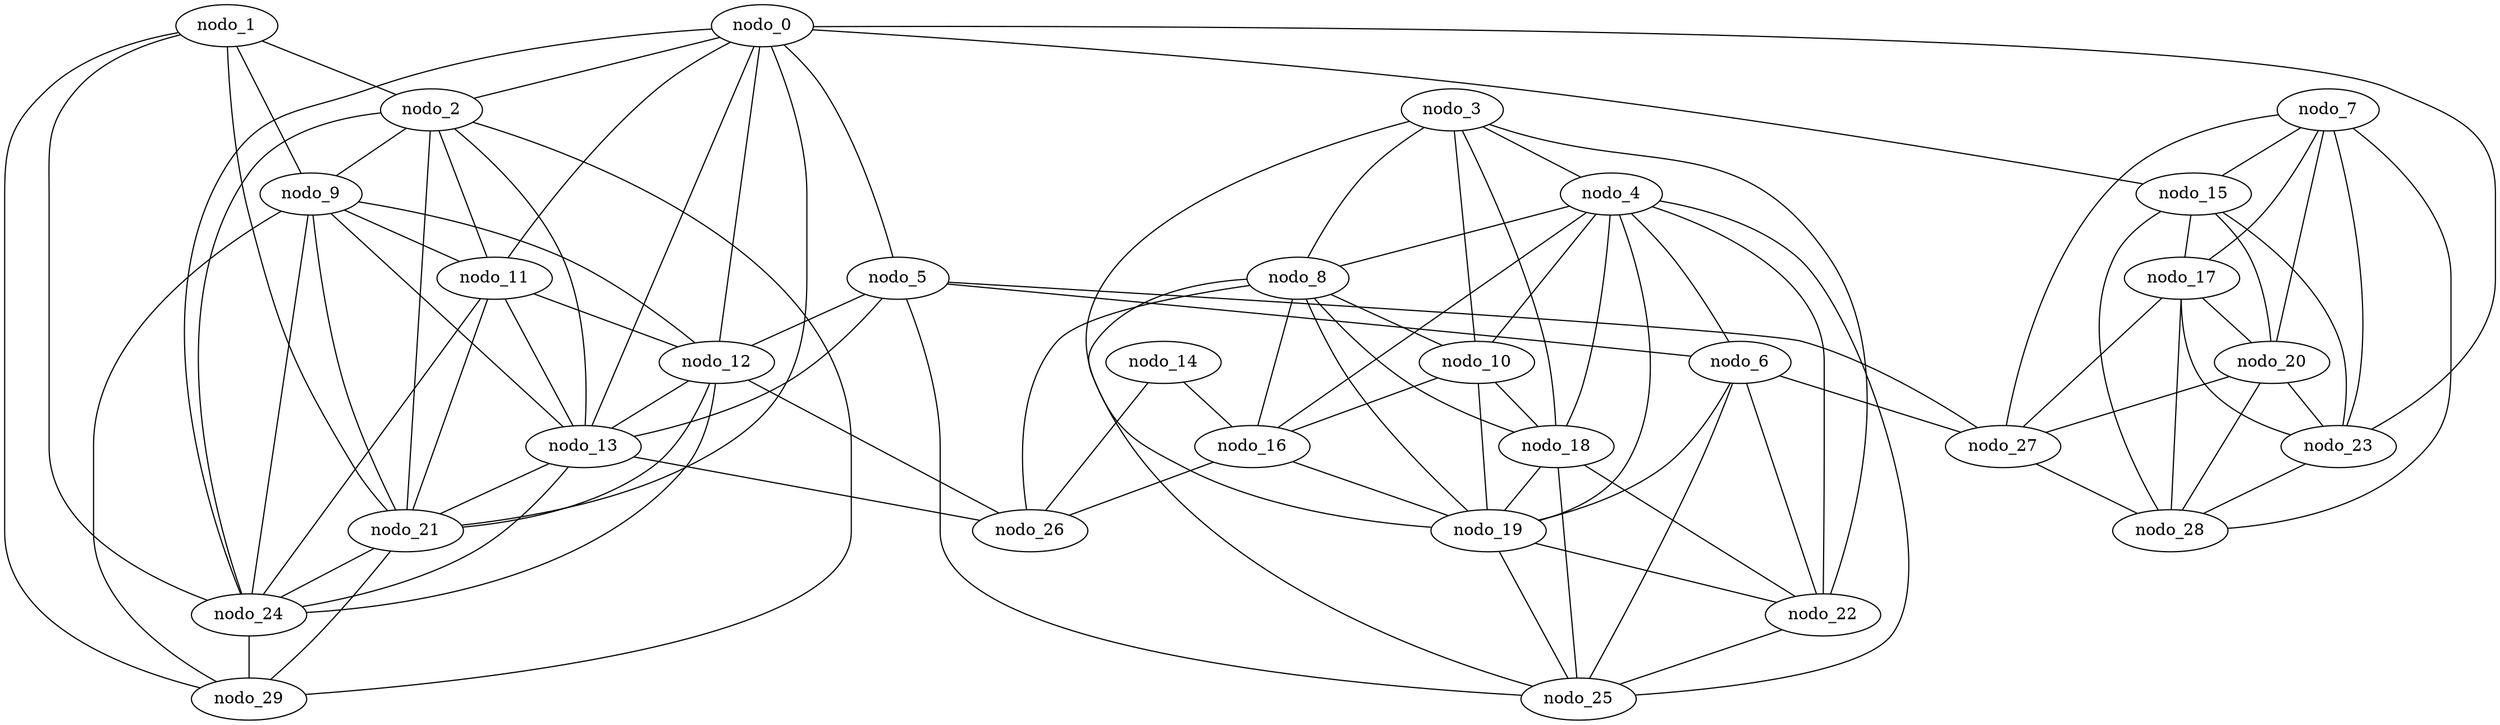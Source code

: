 graph gen_geografico_30 {
  nodo_1 -- nodo_29;
  nodo_1 -- nodo_24;
  nodo_4 -- nodo_16;
  nodo_4 -- nodo_19;
  nodo_14 -- nodo_16;
  nodo_4 -- nodo_18;
  nodo_11 -- nodo_24;
  nodo_4 -- nodo_10;
  nodo_9 -- nodo_24;
  nodo_9 -- nodo_29;
  nodo_1 -- nodo_21;
  nodo_9 -- nodo_21;
  nodo_3 -- nodo_4;
  nodo_14 -- nodo_26;
  nodo_3 -- nodo_8;
  nodo_20 -- nodo_28;
  nodo_20 -- nodo_27;
  nodo_4 -- nodo_22;
  nodo_17 -- nodo_27;
  nodo_17 -- nodo_28;
  nodo_7 -- nodo_17;
  nodo_20 -- nodo_23;
  nodo_7 -- nodo_15;
  nodo_17 -- nodo_23;
  nodo_4 -- nodo_25;
  nodo_17 -- nodo_20;
  nodo_13 -- nodo_26;
  nodo_16 -- nodo_19;
  nodo_16 -- nodo_26;
  nodo_7 -- nodo_23;
  nodo_7 -- nodo_28;
  nodo_2 -- nodo_11;
  nodo_2 -- nodo_13;
  nodo_7 -- nodo_27;
  nodo_27 -- nodo_28;
  nodo_7 -- nodo_20;
  nodo_11 -- nodo_12;
  nodo_11 -- nodo_13;
  nodo_2 -- nodo_9;
  nodo_2 -- nodo_29;
  nodo_5 -- nodo_12;
  nodo_2 -- nodo_21;
  nodo_11 -- nodo_21;
  nodo_5 -- nodo_13;
  nodo_2 -- nodo_24;
  nodo_19 -- nodo_25;
  nodo_19 -- nodo_22;
  nodo_22 -- nodo_25;
  nodo_10 -- nodo_19;
  nodo_0 -- nodo_15;
  nodo_0 -- nodo_13;
  nodo_0 -- nodo_12;
  nodo_10 -- nodo_16;
  nodo_15 -- nodo_28;
  nodo_18 -- nodo_19;
  nodo_10 -- nodo_18;
  nodo_5 -- nodo_25;
  nodo_8 -- nodo_18;
  nodo_8 -- nodo_19;
  nodo_18 -- nodo_22;
  nodo_5 -- nodo_27;
  nodo_8 -- nodo_16;
  nodo_18 -- nodo_25;
  nodo_0 -- nodo_11;
  nodo_21 -- nodo_24;
  nodo_8 -- nodo_10;
  nodo_21 -- nodo_29;
  nodo_1 -- nodo_2;
  nodo_0 -- nodo_24;
  nodo_0 -- nodo_23;
  nodo_1 -- nodo_9;
  nodo_3 -- nodo_18;
  nodo_3 -- nodo_19;
  nodo_5 -- nodo_6;
  nodo_8 -- nodo_25;
  nodo_8 -- nodo_26;
  nodo_3 -- nodo_10;
  nodo_13 -- nodo_24;
  nodo_13 -- nodo_21;
  nodo_0 -- nodo_21;
  nodo_24 -- nodo_29;
  nodo_6 -- nodo_19;
  nodo_12 -- nodo_13;
  nodo_3 -- nodo_22;
  nodo_12 -- nodo_21;
  nodo_23 -- nodo_28;
  nodo_0 -- nodo_2;
  nodo_0 -- nodo_5;
  nodo_12 -- nodo_26;
  nodo_12 -- nodo_24;
  nodo_4 -- nodo_6;
  nodo_4 -- nodo_8;
  nodo_15 -- nodo_17;
  nodo_6 -- nodo_22;
  nodo_15 -- nodo_23;
  nodo_9 -- nodo_13;
  nodo_6 -- nodo_25;
  nodo_15 -- nodo_20;
  nodo_6 -- nodo_27;
  nodo_9 -- nodo_12;
  nodo_9 -- nodo_11;
}